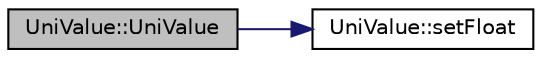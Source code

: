 digraph "UniValue::UniValue"
{
  edge [fontname="Helvetica",fontsize="10",labelfontname="Helvetica",labelfontsize="10"];
  node [fontname="Helvetica",fontsize="10",shape=record];
  rankdir="LR";
  Node13 [label="UniValue::UniValue",height=0.2,width=0.4,color="black", fillcolor="grey75", style="filled", fontcolor="black"];
  Node13 -> Node14 [color="midnightblue",fontsize="10",style="solid",fontname="Helvetica"];
  Node14 [label="UniValue::setFloat",height=0.2,width=0.4,color="black", fillcolor="white", style="filled",URL="$class_uni_value.html#af887f08e539e589accea7beebd51eaae"];
}

